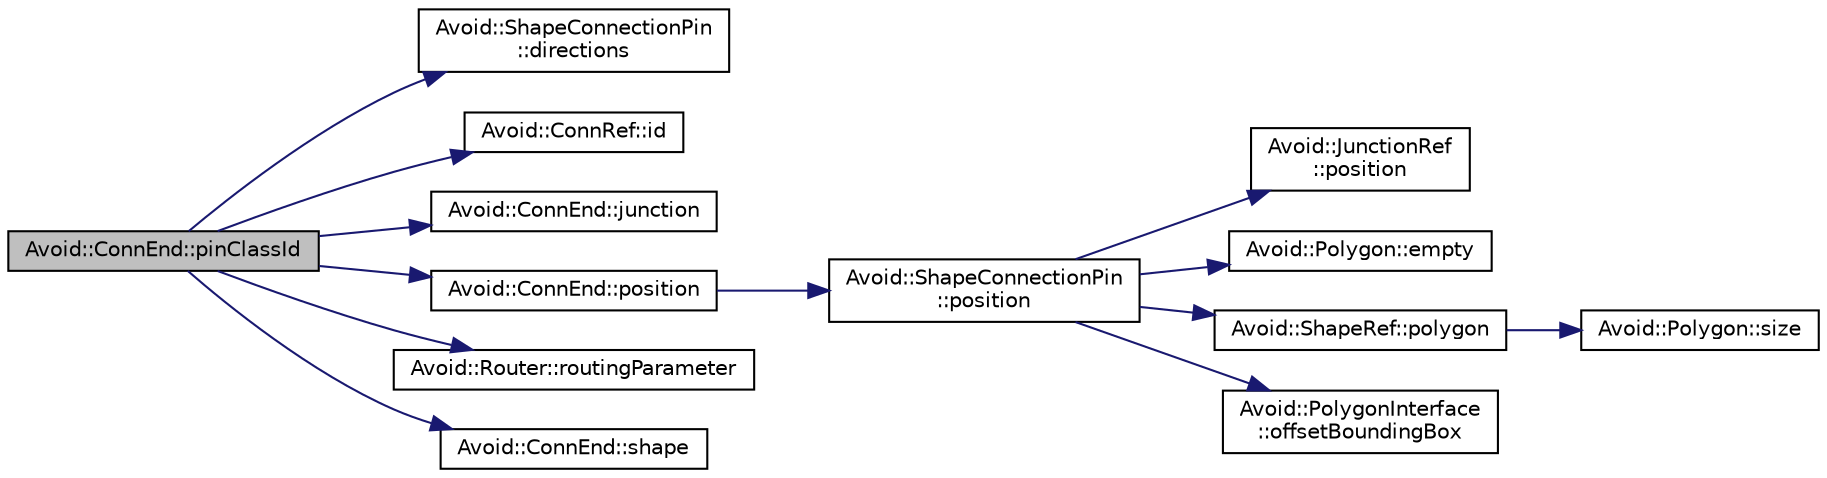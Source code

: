 digraph "Avoid::ConnEnd::pinClassId"
{
  edge [fontname="Helvetica",fontsize="10",labelfontname="Helvetica",labelfontsize="10"];
  node [fontname="Helvetica",fontsize="10",shape=record];
  rankdir="LR";
  Node15 [label="Avoid::ConnEnd::pinClassId",height=0.2,width=0.4,color="black", fillcolor="grey75", style="filled", fontcolor="black"];
  Node15 -> Node16 [color="midnightblue",fontsize="10",style="solid",fontname="Helvetica"];
  Node16 [label="Avoid::ShapeConnectionPin\l::directions",height=0.2,width=0.4,color="black", fillcolor="white", style="filled",URL="$classAvoid_1_1ShapeConnectionPin.html#a3338c7b8187a973e12fa57d3156e8b96",tooltip="Returns the directions in which this connection pin has visibility. "];
  Node15 -> Node17 [color="midnightblue",fontsize="10",style="solid",fontname="Helvetica"];
  Node17 [label="Avoid::ConnRef::id",height=0.2,width=0.4,color="black", fillcolor="white", style="filled",URL="$classAvoid_1_1ConnRef.html#a053841a1fdef00b1e90f20f563e1c259",tooltip="Returns the ID of this connector. "];
  Node15 -> Node18 [color="midnightblue",fontsize="10",style="solid",fontname="Helvetica"];
  Node18 [label="Avoid::ConnEnd::junction",height=0.2,width=0.4,color="black", fillcolor="white", style="filled",URL="$classAvoid_1_1ConnEnd.html#a4127303e6fa5d5f5672bafaed6d44e24",tooltip="Returns the junction this ConnEnd attaches to, or nullptr. "];
  Node15 -> Node19 [color="midnightblue",fontsize="10",style="solid",fontname="Helvetica"];
  Node19 [label="Avoid::ConnEnd::position",height=0.2,width=0.4,color="black", fillcolor="white", style="filled",URL="$classAvoid_1_1ConnEnd.html#a351619dda450b525bedec4667edee9d7",tooltip="Returns the position of this connector endpoint. "];
  Node19 -> Node20 [color="midnightblue",fontsize="10",style="solid",fontname="Helvetica"];
  Node20 [label="Avoid::ShapeConnectionPin\l::position",height=0.2,width=0.4,color="black", fillcolor="white", style="filled",URL="$classAvoid_1_1ShapeConnectionPin.html#a68fb685af93fee972b116334b0d314fa",tooltip="Returns the position of this connection pin. "];
  Node20 -> Node21 [color="midnightblue",fontsize="10",style="solid",fontname="Helvetica"];
  Node21 [label="Avoid::JunctionRef\l::position",height=0.2,width=0.4,color="black", fillcolor="white", style="filled",URL="$classAvoid_1_1JunctionRef.html#af66cab7216d077ac124674c7c5f08e05",tooltip="Returns the position of this junction. "];
  Node20 -> Node22 [color="midnightblue",fontsize="10",style="solid",fontname="Helvetica"];
  Node22 [label="Avoid::Polygon::empty",height=0.2,width=0.4,color="black", fillcolor="white", style="filled",URL="$classAvoid_1_1Polygon.html#a477d0e8e93509d7955d1f4b4ca0abb0d",tooltip="Returns true if this polygon is empty. "];
  Node20 -> Node23 [color="midnightblue",fontsize="10",style="solid",fontname="Helvetica"];
  Node23 [label="Avoid::ShapeRef::polygon",height=0.2,width=0.4,color="black", fillcolor="white", style="filled",URL="$classAvoid_1_1ShapeRef.html#aa0a5e8382c7674933e09207bc6e47564",tooltip="Returns a reference to the polygon boundary of this shape. "];
  Node23 -> Node24 [color="midnightblue",fontsize="10",style="solid",fontname="Helvetica"];
  Node24 [label="Avoid::Polygon::size",height=0.2,width=0.4,color="black", fillcolor="white", style="filled",URL="$classAvoid_1_1Polygon.html#a2f9e9c8c78407eefbde944e663d9711e",tooltip="Returns the number of points in this polygon. "];
  Node20 -> Node25 [color="midnightblue",fontsize="10",style="solid",fontname="Helvetica"];
  Node25 [label="Avoid::PolygonInterface\l::offsetBoundingBox",height=0.2,width=0.4,color="black", fillcolor="white", style="filled",URL="$classAvoid_1_1PolygonInterface.html#af10740857ee9fd5f9dedfb71a9b42630",tooltip="Returns the bounding rectangle that contains this polygon with optionally some buffer space around it..."];
  Node15 -> Node26 [color="midnightblue",fontsize="10",style="solid",fontname="Helvetica"];
  Node26 [label="Avoid::Router::routingParameter",height=0.2,width=0.4,color="black", fillcolor="white", style="filled",URL="$classAvoid_1_1Router.html#ab08a56fa47c415c0450e20bbb438f420",tooltip="Returns the current value for a particular routing parameter of a given type. "];
  Node15 -> Node27 [color="midnightblue",fontsize="10",style="solid",fontname="Helvetica"];
  Node27 [label="Avoid::ConnEnd::shape",height=0.2,width=0.4,color="black", fillcolor="white", style="filled",URL="$classAvoid_1_1ConnEnd.html#a28da7ebc713ec2f354348d25f71a086f",tooltip="Returns the shape this ConnEnd attaches to, or nullptr. "];
}
